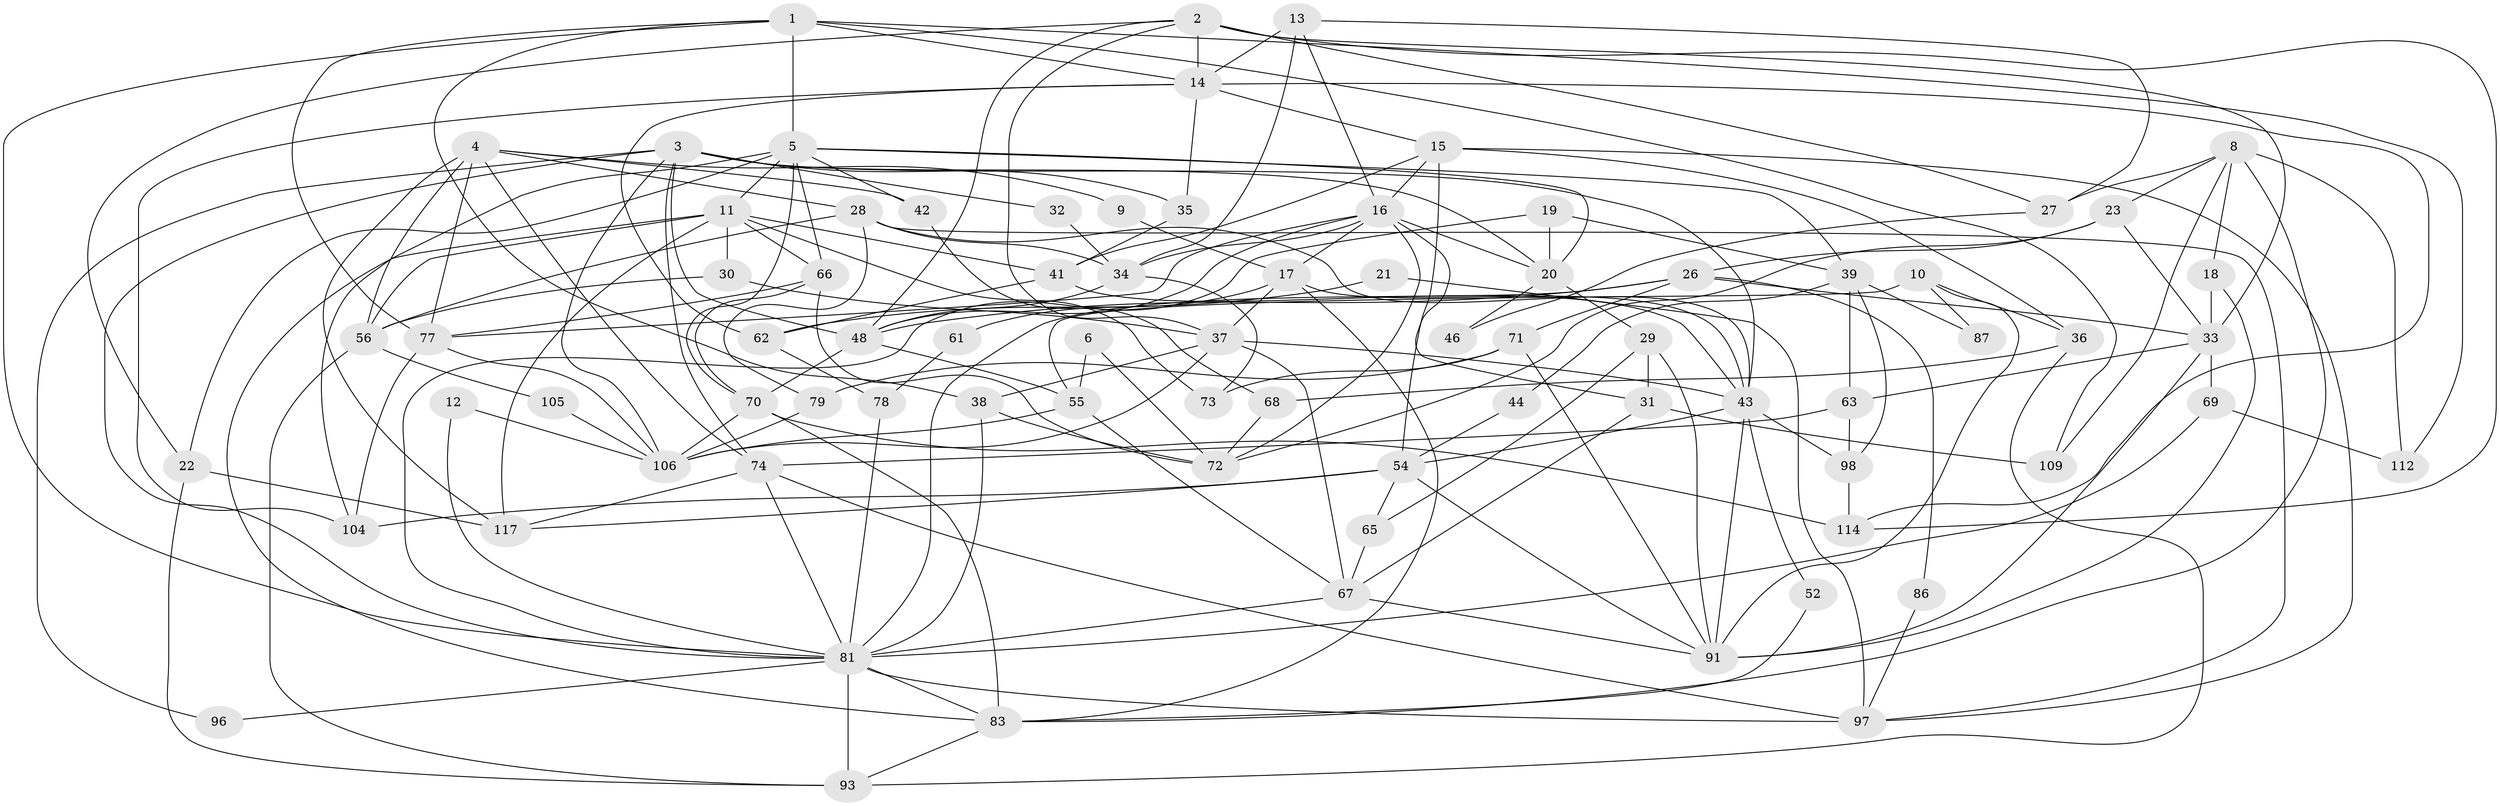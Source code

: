 // original degree distribution, {4: 0.26666666666666666, 5: 0.24166666666666667, 6: 0.058333333333333334, 2: 0.15833333333333333, 3: 0.225, 7: 0.03333333333333333, 8: 0.008333333333333333, 10: 0.008333333333333333}
// Generated by graph-tools (version 1.1) at 2025/11/02/27/25 16:11:24]
// undirected, 78 vertices, 189 edges
graph export_dot {
graph [start="1"]
  node [color=gray90,style=filled];
  1 [super="+90"];
  2 [super="+82"];
  3 [super="+53"];
  4 [super="+7"];
  5 [super="+80"];
  6;
  8;
  9;
  10;
  11 [super="+64"];
  12;
  13 [super="+84"];
  14 [super="+59"];
  15 [super="+107"];
  16 [super="+75"];
  17 [super="+25"];
  18 [super="+60"];
  19;
  20 [super="+24"];
  21;
  22;
  23 [super="+85"];
  26 [super="+92"];
  27;
  28 [super="+116"];
  29 [super="+115"];
  30;
  31;
  32;
  33 [super="+47"];
  34 [super="+40"];
  35;
  36;
  37 [super="+51"];
  38 [super="+103"];
  39 [super="+76"];
  41 [super="+50"];
  42;
  43 [super="+45"];
  44;
  46;
  48 [super="+49"];
  52;
  54 [super="+58"];
  55 [super="+99"];
  56 [super="+57"];
  61;
  62;
  63 [super="+108"];
  65;
  66 [super="+94"];
  67 [super="+102"];
  68 [super="+88"];
  69;
  70 [super="+95"];
  71;
  72 [super="+111"];
  73;
  74 [super="+119"];
  77 [super="+89"];
  78;
  79;
  81 [super="+100"];
  83 [super="+120"];
  86;
  87;
  91 [super="+118"];
  93 [super="+101"];
  96;
  97 [super="+113"];
  98;
  104;
  105;
  106 [super="+110"];
  109;
  112;
  114;
  117;
  1 -- 77;
  1 -- 14;
  1 -- 81;
  1 -- 112;
  1 -- 5;
  1 -- 38;
  1 -- 109;
  2 -- 22;
  2 -- 27;
  2 -- 114;
  2 -- 37;
  2 -- 14;
  2 -- 33;
  2 -- 48;
  3 -- 32;
  3 -- 43;
  3 -- 96;
  3 -- 81;
  3 -- 35;
  3 -- 106;
  3 -- 48;
  3 -- 74;
  3 -- 20;
  4 -- 9;
  4 -- 42;
  4 -- 56;
  4 -- 117;
  4 -- 77;
  4 -- 74;
  4 -- 28;
  5 -- 104;
  5 -- 70;
  5 -- 39;
  5 -- 66;
  5 -- 20;
  5 -- 22;
  5 -- 42;
  5 -- 11;
  6 -- 72;
  6 -- 55;
  8 -- 83;
  8 -- 18;
  8 -- 27;
  8 -- 109;
  8 -- 112;
  8 -- 23;
  9 -- 17;
  10 -- 36;
  10 -- 55;
  10 -- 87;
  10 -- 91;
  11 -- 83;
  11 -- 117;
  11 -- 73;
  11 -- 56;
  11 -- 41 [weight=2];
  11 -- 30;
  11 -- 66;
  12 -- 81;
  12 -- 106;
  13 -- 16;
  13 -- 34;
  13 -- 27;
  13 -- 14 [weight=2];
  14 -- 62;
  14 -- 104;
  14 -- 114;
  14 -- 35;
  14 -- 15;
  15 -- 36;
  15 -- 54;
  15 -- 41;
  15 -- 16;
  15 -- 97;
  16 -- 17;
  16 -- 20;
  16 -- 72;
  16 -- 77 [weight=2];
  16 -- 34;
  16 -- 48;
  16 -- 31;
  17 -- 61;
  17 -- 83;
  17 -- 43;
  17 -- 37;
  18 -- 91;
  18 -- 33;
  19 -- 20;
  19 -- 39;
  19 -- 81;
  20 -- 29;
  20 -- 46;
  21 -- 97;
  21 -- 62;
  22 -- 93;
  22 -- 117;
  23 -- 33;
  23 -- 72;
  23 -- 26;
  26 -- 33;
  26 -- 81;
  26 -- 86;
  26 -- 71;
  26 -- 48;
  27 -- 46;
  28 -- 34;
  28 -- 56;
  28 -- 97;
  28 -- 43;
  28 -- 79;
  29 -- 65;
  29 -- 91;
  29 -- 31;
  30 -- 56;
  30 -- 37;
  31 -- 67;
  31 -- 109;
  32 -- 34;
  33 -- 69;
  33 -- 91;
  33 -- 63;
  34 -- 48 [weight=2];
  34 -- 73;
  35 -- 41;
  36 -- 93;
  36 -- 68;
  37 -- 43;
  37 -- 67;
  37 -- 38 [weight=2];
  37 -- 106;
  38 -- 81;
  38 -- 72;
  39 -- 44;
  39 -- 87;
  39 -- 63;
  39 -- 98;
  41 -- 62;
  41 -- 43;
  42 -- 68;
  43 -- 54 [weight=2];
  43 -- 91;
  43 -- 98;
  43 -- 52;
  44 -- 54;
  48 -- 55;
  48 -- 70;
  52 -- 83;
  54 -- 104;
  54 -- 91;
  54 -- 65;
  54 -- 117;
  55 -- 106;
  55 -- 67;
  56 -- 105;
  56 -- 93;
  61 -- 78;
  62 -- 78;
  63 -- 98;
  63 -- 74;
  65 -- 67;
  66 -- 70;
  66 -- 72;
  66 -- 77;
  67 -- 91;
  67 -- 81;
  68 -- 72;
  69 -- 112;
  69 -- 81;
  70 -- 114;
  70 -- 106;
  70 -- 83;
  71 -- 91;
  71 -- 73;
  71 -- 79;
  74 -- 117;
  74 -- 97;
  74 -- 81;
  77 -- 106;
  77 -- 104;
  78 -- 81;
  79 -- 106;
  81 -- 96;
  81 -- 97 [weight=2];
  81 -- 83;
  81 -- 93;
  83 -- 93;
  86 -- 97;
  98 -- 114;
  105 -- 106;
}
